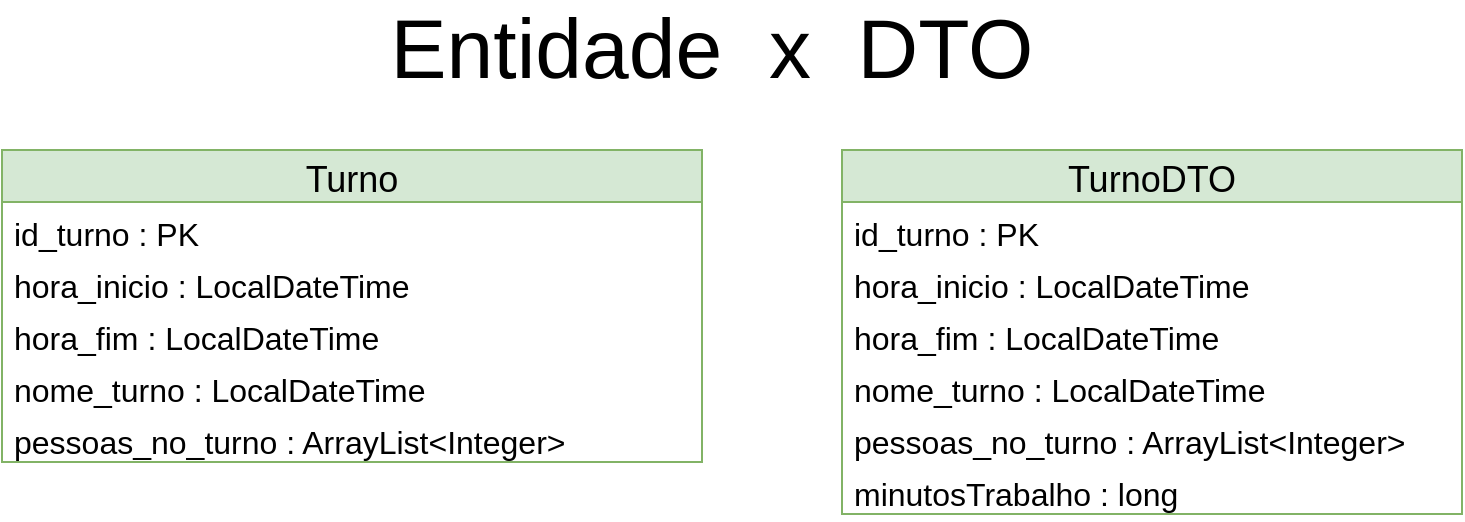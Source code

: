 <mxfile version="14.7.1" type="device"><diagram id="0LkgS5aQG_DGBceYdgsY" name="Page-1"><mxGraphModel dx="1483" dy="744" grid="1" gridSize="10" guides="1" tooltips="1" connect="1" arrows="1" fold="1" page="1" pageScale="1" pageWidth="827" pageHeight="1169" math="0" shadow="0"><root><mxCell id="0"/><mxCell id="1" parent="0"/><mxCell id="UmLFWGnTFXCnjg9zgACI-14" value="Turno" style="swimlane;fontStyle=0;childLayout=stackLayout;horizontal=1;startSize=26;fillColor=#d5e8d4;horizontalStack=0;resizeParent=1;resizeParentMax=0;resizeLast=0;collapsible=1;marginBottom=0;strokeColor=#82b366;fontSize=18;" vertex="1" parent="1"><mxGeometry x="40" y="110" width="350" height="156" as="geometry"/></mxCell><mxCell id="UmLFWGnTFXCnjg9zgACI-15" value="id_turno : PK" style="text;strokeColor=none;fillColor=none;align=left;verticalAlign=top;spacingLeft=4;spacingRight=4;overflow=hidden;rotatable=0;points=[[0,0.5],[1,0.5]];portConstraint=eastwest;fontSize=16;" vertex="1" parent="UmLFWGnTFXCnjg9zgACI-14"><mxGeometry y="26" width="350" height="26" as="geometry"/></mxCell><mxCell id="UmLFWGnTFXCnjg9zgACI-16" value="hora_inicio : LocalDateTime" style="text;strokeColor=none;fillColor=none;align=left;verticalAlign=top;spacingLeft=4;spacingRight=4;overflow=hidden;rotatable=0;points=[[0,0.5],[1,0.5]];portConstraint=eastwest;fontSize=16;" vertex="1" parent="UmLFWGnTFXCnjg9zgACI-14"><mxGeometry y="52" width="350" height="26" as="geometry"/></mxCell><mxCell id="UmLFWGnTFXCnjg9zgACI-17" value="hora_fim : LocalDateTime" style="text;strokeColor=none;fillColor=none;align=left;verticalAlign=top;spacingLeft=4;spacingRight=4;overflow=hidden;rotatable=0;points=[[0,0.5],[1,0.5]];portConstraint=eastwest;fontSize=16;" vertex="1" parent="UmLFWGnTFXCnjg9zgACI-14"><mxGeometry y="78" width="350" height="26" as="geometry"/></mxCell><mxCell id="UmLFWGnTFXCnjg9zgACI-18" value="nome_turno : LocalDateTime" style="text;strokeColor=none;fillColor=none;align=left;verticalAlign=top;spacingLeft=4;spacingRight=4;overflow=hidden;rotatable=0;points=[[0,0.5],[1,0.5]];portConstraint=eastwest;fontSize=16;" vertex="1" parent="UmLFWGnTFXCnjg9zgACI-14"><mxGeometry y="104" width="350" height="26" as="geometry"/></mxCell><mxCell id="UmLFWGnTFXCnjg9zgACI-19" value="pessoas_no_turno : ArrayList&lt;Integer&gt;" style="text;strokeColor=none;fillColor=none;align=left;verticalAlign=top;spacingLeft=4;spacingRight=4;overflow=hidden;rotatable=0;points=[[0,0.5],[1,0.5]];portConstraint=eastwest;fontSize=16;" vertex="1" parent="UmLFWGnTFXCnjg9zgACI-14"><mxGeometry y="130" width="350" height="26" as="geometry"/></mxCell><mxCell id="UmLFWGnTFXCnjg9zgACI-20" value="TurnoDTO" style="swimlane;fontStyle=0;childLayout=stackLayout;horizontal=1;startSize=26;fillColor=#d5e8d4;horizontalStack=0;resizeParent=1;resizeParentMax=0;resizeLast=0;collapsible=1;marginBottom=0;strokeColor=#82b366;fontSize=18;" vertex="1" parent="1"><mxGeometry x="460" y="110" width="310" height="182" as="geometry"/></mxCell><mxCell id="UmLFWGnTFXCnjg9zgACI-21" value="id_turno : PK" style="text;strokeColor=none;fillColor=none;align=left;verticalAlign=top;spacingLeft=4;spacingRight=4;overflow=hidden;rotatable=0;points=[[0,0.5],[1,0.5]];portConstraint=eastwest;fontSize=16;" vertex="1" parent="UmLFWGnTFXCnjg9zgACI-20"><mxGeometry y="26" width="310" height="26" as="geometry"/></mxCell><mxCell id="UmLFWGnTFXCnjg9zgACI-22" value="hora_inicio : LocalDateTime" style="text;strokeColor=none;fillColor=none;align=left;verticalAlign=top;spacingLeft=4;spacingRight=4;overflow=hidden;rotatable=0;points=[[0,0.5],[1,0.5]];portConstraint=eastwest;fontSize=16;" vertex="1" parent="UmLFWGnTFXCnjg9zgACI-20"><mxGeometry y="52" width="310" height="26" as="geometry"/></mxCell><mxCell id="UmLFWGnTFXCnjg9zgACI-23" value="hora_fim : LocalDateTime" style="text;strokeColor=none;fillColor=none;align=left;verticalAlign=top;spacingLeft=4;spacingRight=4;overflow=hidden;rotatable=0;points=[[0,0.5],[1,0.5]];portConstraint=eastwest;fontSize=16;" vertex="1" parent="UmLFWGnTFXCnjg9zgACI-20"><mxGeometry y="78" width="310" height="26" as="geometry"/></mxCell><mxCell id="UmLFWGnTFXCnjg9zgACI-24" value="nome_turno : LocalDateTime" style="text;strokeColor=none;fillColor=none;align=left;verticalAlign=top;spacingLeft=4;spacingRight=4;overflow=hidden;rotatable=0;points=[[0,0.5],[1,0.5]];portConstraint=eastwest;fontSize=16;" vertex="1" parent="UmLFWGnTFXCnjg9zgACI-20"><mxGeometry y="104" width="310" height="26" as="geometry"/></mxCell><mxCell id="UmLFWGnTFXCnjg9zgACI-25" value="pessoas_no_turno : ArrayList&lt;Integer&gt;" style="text;strokeColor=none;fillColor=none;align=left;verticalAlign=top;spacingLeft=4;spacingRight=4;overflow=hidden;rotatable=0;points=[[0,0.5],[1,0.5]];portConstraint=eastwest;fontSize=16;" vertex="1" parent="UmLFWGnTFXCnjg9zgACI-20"><mxGeometry y="130" width="310" height="26" as="geometry"/></mxCell><mxCell id="UmLFWGnTFXCnjg9zgACI-27" value="minutosTrabalho : long" style="text;strokeColor=none;fillColor=none;align=left;verticalAlign=top;spacingLeft=4;spacingRight=4;overflow=hidden;rotatable=0;points=[[0,0.5],[1,0.5]];portConstraint=eastwest;fontSize=16;" vertex="1" parent="UmLFWGnTFXCnjg9zgACI-20"><mxGeometry y="156" width="310" height="26" as="geometry"/></mxCell><mxCell id="UmLFWGnTFXCnjg9zgACI-28" value="Entidade&amp;nbsp; x&amp;nbsp; DTO" style="text;html=1;strokeColor=none;fillColor=none;align=center;verticalAlign=middle;whiteSpace=wrap;rounded=0;fontSize=42;" vertex="1" parent="1"><mxGeometry x="210" y="50" width="370" height="20" as="geometry"/></mxCell></root></mxGraphModel></diagram></mxfile>